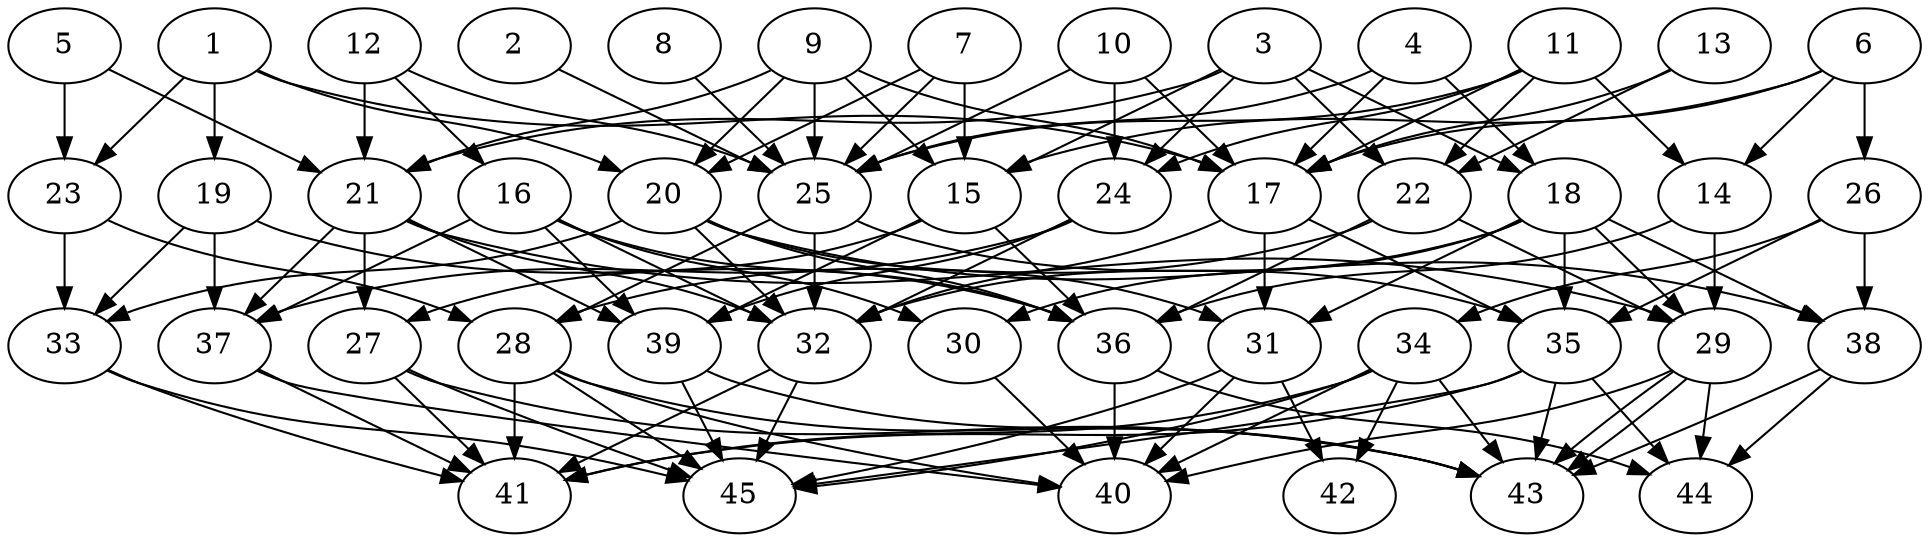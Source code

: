 // DAG automatically generated by daggen at Thu Oct  3 14:07:24 2019
// ./daggen --dot -n 45 --ccr 0.4 --fat 0.7 --regular 0.9 --density 0.6 --mindata 5242880 --maxdata 52428800 
digraph G {
  1 [size="103646720", alpha="0.01", expect_size="41458688"] 
  1 -> 17 [size ="41458688"]
  1 -> 19 [size ="41458688"]
  1 -> 20 [size ="41458688"]
  1 -> 23 [size ="41458688"]
  2 [size="102023680", alpha="0.16", expect_size="40809472"] 
  2 -> 25 [size ="40809472"]
  3 [size="106073600", alpha="0.15", expect_size="42429440"] 
  3 -> 15 [size ="42429440"]
  3 -> 18 [size ="42429440"]
  3 -> 21 [size ="42429440"]
  3 -> 22 [size ="42429440"]
  3 -> 24 [size ="42429440"]
  4 [size="88729600", alpha="0.10", expect_size="35491840"] 
  4 -> 17 [size ="35491840"]
  4 -> 18 [size ="35491840"]
  4 -> 25 [size ="35491840"]
  5 [size="129144320", alpha="0.06", expect_size="51657728"] 
  5 -> 21 [size ="51657728"]
  5 -> 23 [size ="51657728"]
  6 [size="60170240", alpha="0.05", expect_size="24068096"] 
  6 -> 14 [size ="24068096"]
  6 -> 15 [size ="24068096"]
  6 -> 17 [size ="24068096"]
  6 -> 26 [size ="24068096"]
  7 [size="75064320", alpha="0.02", expect_size="30025728"] 
  7 -> 15 [size ="30025728"]
  7 -> 20 [size ="30025728"]
  7 -> 25 [size ="30025728"]
  8 [size="34191360", alpha="0.11", expect_size="13676544"] 
  8 -> 25 [size ="13676544"]
  9 [size="63764480", alpha="0.10", expect_size="25505792"] 
  9 -> 15 [size ="25505792"]
  9 -> 17 [size ="25505792"]
  9 -> 20 [size ="25505792"]
  9 -> 21 [size ="25505792"]
  9 -> 25 [size ="25505792"]
  10 [size="115607040", alpha="0.18", expect_size="46242816"] 
  10 -> 17 [size ="46242816"]
  10 -> 24 [size ="46242816"]
  10 -> 25 [size ="46242816"]
  11 [size="125468160", alpha="0.10", expect_size="50187264"] 
  11 -> 14 [size ="50187264"]
  11 -> 17 [size ="50187264"]
  11 -> 22 [size ="50187264"]
  11 -> 24 [size ="50187264"]
  11 -> 25 [size ="50187264"]
  12 [size="13340160", alpha="0.06", expect_size="5336064"] 
  12 -> 16 [size ="5336064"]
  12 -> 21 [size ="5336064"]
  12 -> 25 [size ="5336064"]
  13 [size="109224960", alpha="0.15", expect_size="43689984"] 
  13 -> 17 [size ="43689984"]
  13 -> 22 [size ="43689984"]
  14 [size="79705600", alpha="0.19", expect_size="31882240"] 
  14 -> 29 [size ="31882240"]
  14 -> 36 [size ="31882240"]
  15 [size="18265600", alpha="0.13", expect_size="7306240"] 
  15 -> 27 [size ="7306240"]
  15 -> 36 [size ="7306240"]
  15 -> 39 [size ="7306240"]
  16 [size="52492800", alpha="0.02", expect_size="20997120"] 
  16 -> 30 [size ="20997120"]
  16 -> 32 [size ="20997120"]
  16 -> 36 [size ="20997120"]
  16 -> 37 [size ="20997120"]
  16 -> 39 [size ="20997120"]
  17 [size="80545280", alpha="0.11", expect_size="32218112"] 
  17 -> 31 [size ="32218112"]
  17 -> 32 [size ="32218112"]
  17 -> 35 [size ="32218112"]
  18 [size="91829760", alpha="0.02", expect_size="36731904"] 
  18 -> 29 [size ="36731904"]
  18 -> 30 [size ="36731904"]
  18 -> 31 [size ="36731904"]
  18 -> 32 [size ="36731904"]
  18 -> 35 [size ="36731904"]
  18 -> 38 [size ="36731904"]
  19 [size="36858880", alpha="0.16", expect_size="14743552"] 
  19 -> 33 [size ="14743552"]
  19 -> 36 [size ="14743552"]
  19 -> 37 [size ="14743552"]
  20 [size="93685760", alpha="0.17", expect_size="37474304"] 
  20 -> 31 [size ="37474304"]
  20 -> 32 [size ="37474304"]
  20 -> 33 [size ="37474304"]
  20 -> 36 [size ="37474304"]
  20 -> 38 [size ="37474304"]
  21 [size="84710400", alpha="0.14", expect_size="33884160"] 
  21 -> 27 [size ="33884160"]
  21 -> 29 [size ="33884160"]
  21 -> 32 [size ="33884160"]
  21 -> 37 [size ="33884160"]
  21 -> 39 [size ="33884160"]
  22 [size="24409600", alpha="0.05", expect_size="9763840"] 
  22 -> 28 [size ="9763840"]
  22 -> 29 [size ="9763840"]
  22 -> 36 [size ="9763840"]
  23 [size="62548480", alpha="0.13", expect_size="25019392"] 
  23 -> 28 [size ="25019392"]
  23 -> 33 [size ="25019392"]
  24 [size="35174400", alpha="0.13", expect_size="14069760"] 
  24 -> 32 [size ="14069760"]
  24 -> 37 [size ="14069760"]
  24 -> 39 [size ="14069760"]
  25 [size="29488640", alpha="0.13", expect_size="11795456"] 
  25 -> 28 [size ="11795456"]
  25 -> 32 [size ="11795456"]
  25 -> 35 [size ="11795456"]
  26 [size="106534400", alpha="0.01", expect_size="42613760"] 
  26 -> 34 [size ="42613760"]
  26 -> 35 [size ="42613760"]
  26 -> 38 [size ="42613760"]
  27 [size="116615680", alpha="0.19", expect_size="46646272"] 
  27 -> 41 [size ="46646272"]
  27 -> 43 [size ="46646272"]
  27 -> 45 [size ="46646272"]
  28 [size="65239040", alpha="0.01", expect_size="26095616"] 
  28 -> 40 [size ="26095616"]
  28 -> 41 [size ="26095616"]
  28 -> 43 [size ="26095616"]
  28 -> 45 [size ="26095616"]
  29 [size="77621760", alpha="0.12", expect_size="31048704"] 
  29 -> 40 [size ="31048704"]
  29 -> 43 [size ="31048704"]
  29 -> 43 [size ="31048704"]
  29 -> 44 [size ="31048704"]
  30 [size="53760000", alpha="0.19", expect_size="21504000"] 
  30 -> 40 [size ="21504000"]
  31 [size="36984320", alpha="0.06", expect_size="14793728"] 
  31 -> 40 [size ="14793728"]
  31 -> 42 [size ="14793728"]
  31 -> 45 [size ="14793728"]
  32 [size="117834240", alpha="0.13", expect_size="47133696"] 
  32 -> 41 [size ="47133696"]
  32 -> 45 [size ="47133696"]
  33 [size="31331840", alpha="0.17", expect_size="12532736"] 
  33 -> 41 [size ="12532736"]
  33 -> 45 [size ="12532736"]
  34 [size="106375680", alpha="0.11", expect_size="42550272"] 
  34 -> 40 [size ="42550272"]
  34 -> 41 [size ="42550272"]
  34 -> 42 [size ="42550272"]
  34 -> 43 [size ="42550272"]
  34 -> 45 [size ="42550272"]
  35 [size="64696320", alpha="0.07", expect_size="25878528"] 
  35 -> 41 [size ="25878528"]
  35 -> 43 [size ="25878528"]
  35 -> 44 [size ="25878528"]
  35 -> 45 [size ="25878528"]
  36 [size="22328320", alpha="0.09", expect_size="8931328"] 
  36 -> 40 [size ="8931328"]
  36 -> 44 [size ="8931328"]
  37 [size="26342400", alpha="0.02", expect_size="10536960"] 
  37 -> 40 [size ="10536960"]
  37 -> 41 [size ="10536960"]
  38 [size="20728320", alpha="0.09", expect_size="8291328"] 
  38 -> 43 [size ="8291328"]
  38 -> 44 [size ="8291328"]
  39 [size="26572800", alpha="0.00", expect_size="10629120"] 
  39 -> 43 [size ="10629120"]
  39 -> 45 [size ="10629120"]
  40 [size="94533120", alpha="0.05", expect_size="37813248"] 
  41 [size="91182080", alpha="0.02", expect_size="36472832"] 
  42 [size="128880640", alpha="0.00", expect_size="51552256"] 
  43 [size="89899520", alpha="0.07", expect_size="35959808"] 
  44 [size="70356480", alpha="0.18", expect_size="28142592"] 
  45 [size="18887680", alpha="0.12", expect_size="7555072"] 
}
